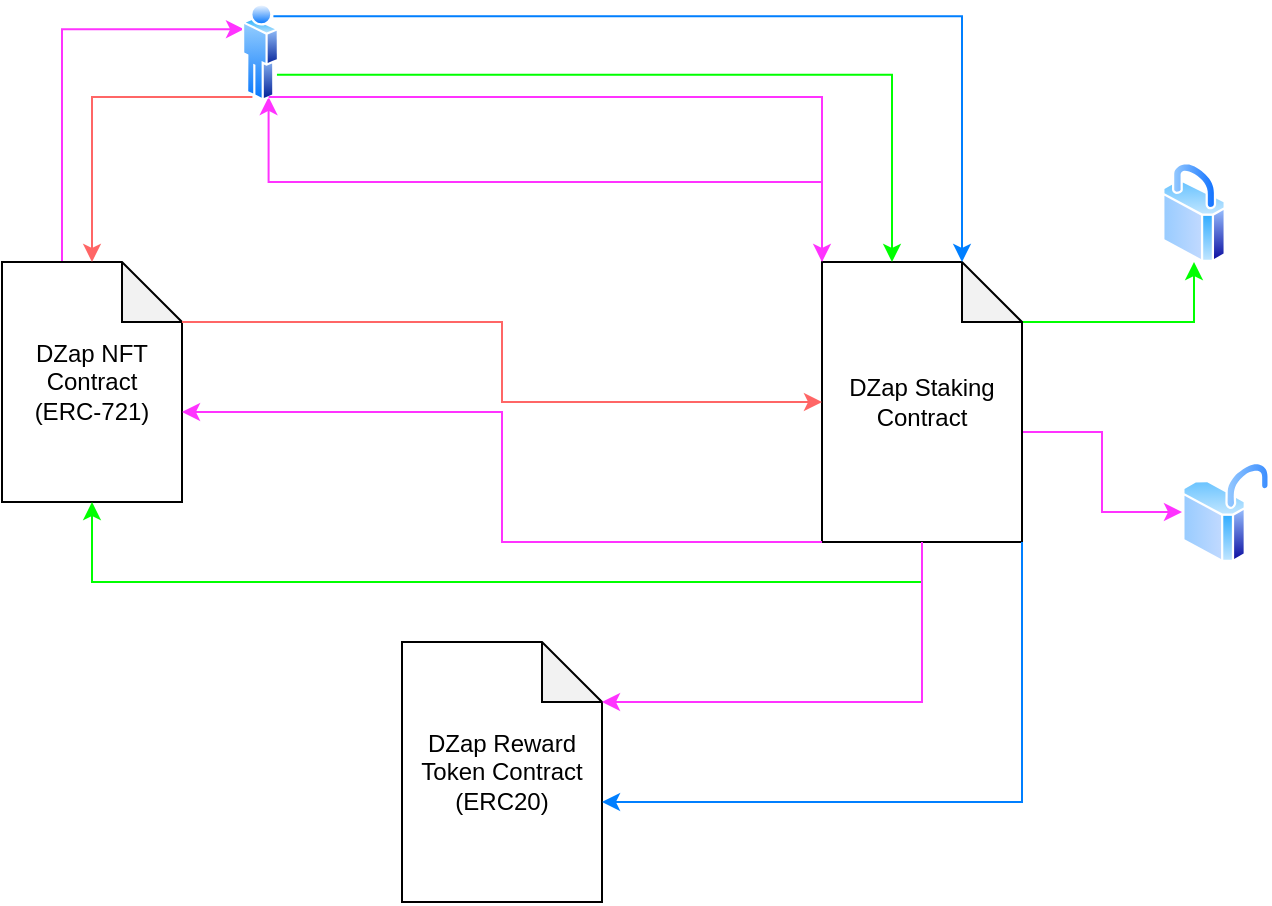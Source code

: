 <mxfile version="24.6.5" type="device">
  <diagram name="Page-1" id="FfANtkgNzbUXqkS2H-hQ">
    <mxGraphModel dx="1290" dy="522" grid="1" gridSize="10" guides="1" tooltips="1" connect="1" arrows="1" fold="1" page="1" pageScale="1" pageWidth="850" pageHeight="1100" math="0" shadow="0">
      <root>
        <mxCell id="0" />
        <mxCell id="1" parent="0" />
        <mxCell id="j3KrK6FHMaDmf3WQ2kEs-20" style="edgeStyle=orthogonalEdgeStyle;rounded=0;orthogonalLoop=1;jettySize=auto;html=1;exitX=0;exitY=0;exitDx=30;exitDy=0;exitPerimeter=0;entryX=0;entryY=0.25;entryDx=0;entryDy=0;strokeColor=#FF33FF;" edge="1" parent="1" source="j3KrK6FHMaDmf3WQ2kEs-1" target="j3KrK6FHMaDmf3WQ2kEs-5">
          <mxGeometry relative="1" as="geometry" />
        </mxCell>
        <mxCell id="j3KrK6FHMaDmf3WQ2kEs-1" value="DZap NFT Contract&lt;div&gt;(ERC-721)&lt;/div&gt;" style="shape=note;whiteSpace=wrap;html=1;backgroundOutline=1;darkOpacity=0.05;" vertex="1" parent="1">
          <mxGeometry x="130" y="350" width="90" height="120" as="geometry" />
        </mxCell>
        <mxCell id="j3KrK6FHMaDmf3WQ2kEs-2" value="DZap Reward Token Contract&lt;div&gt;(ERC20)&lt;/div&gt;" style="shape=note;whiteSpace=wrap;html=1;backgroundOutline=1;darkOpacity=0.05;" vertex="1" parent="1">
          <mxGeometry x="330" y="540" width="100" height="130" as="geometry" />
        </mxCell>
        <mxCell id="j3KrK6FHMaDmf3WQ2kEs-12" style="edgeStyle=orthogonalEdgeStyle;rounded=0;orthogonalLoop=1;jettySize=auto;html=1;exitX=0;exitY=0;exitDx=100;exitDy=30;exitPerimeter=0;entryX=0.5;entryY=1;entryDx=0;entryDy=0;strokeColor=#00FF00;" edge="1" parent="1" source="j3KrK6FHMaDmf3WQ2kEs-4" target="j3KrK6FHMaDmf3WQ2kEs-6">
          <mxGeometry relative="1" as="geometry" />
        </mxCell>
        <mxCell id="j3KrK6FHMaDmf3WQ2kEs-19" style="edgeStyle=orthogonalEdgeStyle;rounded=0;orthogonalLoop=1;jettySize=auto;html=1;exitX=0;exitY=0;exitDx=100;exitDy=85;exitPerimeter=0;entryX=0;entryY=0.5;entryDx=0;entryDy=0;strokeColor=#FF33FF;" edge="1" parent="1" source="j3KrK6FHMaDmf3WQ2kEs-4" target="j3KrK6FHMaDmf3WQ2kEs-7">
          <mxGeometry relative="1" as="geometry" />
        </mxCell>
        <mxCell id="j3KrK6FHMaDmf3WQ2kEs-21" style="edgeStyle=orthogonalEdgeStyle;rounded=0;orthogonalLoop=1;jettySize=auto;html=1;exitX=0;exitY=0;exitDx=0;exitDy=0;exitPerimeter=0;entryX=0.75;entryY=1;entryDx=0;entryDy=0;strokeColor=#FF33FF;" edge="1" parent="1" source="j3KrK6FHMaDmf3WQ2kEs-4" target="j3KrK6FHMaDmf3WQ2kEs-5">
          <mxGeometry relative="1" as="geometry" />
        </mxCell>
        <mxCell id="j3KrK6FHMaDmf3WQ2kEs-4" value="DZap Staking Contract" style="shape=note;whiteSpace=wrap;html=1;backgroundOutline=1;darkOpacity=0.05;" vertex="1" parent="1">
          <mxGeometry x="540" y="350" width="100" height="140" as="geometry" />
        </mxCell>
        <mxCell id="j3KrK6FHMaDmf3WQ2kEs-8" style="edgeStyle=orthogonalEdgeStyle;rounded=0;orthogonalLoop=1;jettySize=auto;html=1;exitX=0.25;exitY=1;exitDx=0;exitDy=0;strokeColor=#FF6666;" edge="1" parent="1" source="j3KrK6FHMaDmf3WQ2kEs-5" target="j3KrK6FHMaDmf3WQ2kEs-1">
          <mxGeometry relative="1" as="geometry" />
        </mxCell>
        <mxCell id="j3KrK6FHMaDmf3WQ2kEs-5" value="" style="image;aspect=fixed;perimeter=ellipsePerimeter;html=1;align=center;shadow=0;dashed=0;spacingTop=3;image=img/lib/active_directory/user.svg;" vertex="1" parent="1">
          <mxGeometry x="250" y="220" width="18.5" height="50" as="geometry" />
        </mxCell>
        <mxCell id="j3KrK6FHMaDmf3WQ2kEs-6" value="" style="image;aspect=fixed;perimeter=ellipsePerimeter;html=1;align=center;shadow=0;dashed=0;spacingTop=3;image=img/lib/active_directory/secure.svg;strokeColor=#FF6666;" vertex="1" parent="1">
          <mxGeometry x="710" y="300" width="32" height="50" as="geometry" />
        </mxCell>
        <mxCell id="j3KrK6FHMaDmf3WQ2kEs-7" value="" style="image;aspect=fixed;perimeter=ellipsePerimeter;html=1;align=center;shadow=0;dashed=0;spacingTop=3;image=img/lib/active_directory/not_secure.svg;" vertex="1" parent="1">
          <mxGeometry x="720" y="450" width="44" height="50" as="geometry" />
        </mxCell>
        <mxCell id="j3KrK6FHMaDmf3WQ2kEs-9" style="edgeStyle=orthogonalEdgeStyle;rounded=0;orthogonalLoop=1;jettySize=auto;html=1;exitX=0;exitY=0;exitDx=90;exitDy=30;exitPerimeter=0;entryX=0;entryY=0.5;entryDx=0;entryDy=0;entryPerimeter=0;strokeColor=#FF6666;" edge="1" parent="1" source="j3KrK6FHMaDmf3WQ2kEs-1" target="j3KrK6FHMaDmf3WQ2kEs-4">
          <mxGeometry relative="1" as="geometry" />
        </mxCell>
        <mxCell id="j3KrK6FHMaDmf3WQ2kEs-10" style="edgeStyle=orthogonalEdgeStyle;rounded=0;orthogonalLoop=1;jettySize=auto;html=1;exitX=1;exitY=0.75;exitDx=0;exitDy=0;entryX=0;entryY=0;entryDx=35;entryDy=0;entryPerimeter=0;strokeColor=#00FF00;" edge="1" parent="1" source="j3KrK6FHMaDmf3WQ2kEs-5" target="j3KrK6FHMaDmf3WQ2kEs-4">
          <mxGeometry relative="1" as="geometry" />
        </mxCell>
        <mxCell id="j3KrK6FHMaDmf3WQ2kEs-11" style="edgeStyle=orthogonalEdgeStyle;rounded=0;orthogonalLoop=1;jettySize=auto;html=1;exitX=0.5;exitY=1;exitDx=0;exitDy=0;exitPerimeter=0;entryX=0.5;entryY=1;entryDx=0;entryDy=0;entryPerimeter=0;strokeColor=#00FF00;" edge="1" parent="1" source="j3KrK6FHMaDmf3WQ2kEs-4" target="j3KrK6FHMaDmf3WQ2kEs-1">
          <mxGeometry relative="1" as="geometry" />
        </mxCell>
        <mxCell id="j3KrK6FHMaDmf3WQ2kEs-14" style="edgeStyle=orthogonalEdgeStyle;rounded=0;orthogonalLoop=1;jettySize=auto;html=1;exitX=1;exitY=1;exitDx=0;exitDy=0;exitPerimeter=0;entryX=0;entryY=0;entryDx=100;entryDy=80;entryPerimeter=0;strokeColor=#007FFF;" edge="1" parent="1" source="j3KrK6FHMaDmf3WQ2kEs-4" target="j3KrK6FHMaDmf3WQ2kEs-2">
          <mxGeometry relative="1" as="geometry" />
        </mxCell>
        <mxCell id="j3KrK6FHMaDmf3WQ2kEs-16" style="edgeStyle=orthogonalEdgeStyle;rounded=0;orthogonalLoop=1;jettySize=auto;html=1;exitX=1;exitY=0;exitDx=0;exitDy=0;entryX=0;entryY=0;entryDx=70;entryDy=0;entryPerimeter=0;strokeColor=#007FFF;" edge="1" parent="1" source="j3KrK6FHMaDmf3WQ2kEs-5" target="j3KrK6FHMaDmf3WQ2kEs-4">
          <mxGeometry relative="1" as="geometry" />
        </mxCell>
        <mxCell id="j3KrK6FHMaDmf3WQ2kEs-17" style="edgeStyle=orthogonalEdgeStyle;rounded=0;orthogonalLoop=1;jettySize=auto;html=1;exitX=0.75;exitY=1;exitDx=0;exitDy=0;entryX=0;entryY=0;entryDx=0;entryDy=0;entryPerimeter=0;strokeColor=#FF33FF;" edge="1" parent="1" source="j3KrK6FHMaDmf3WQ2kEs-5" target="j3KrK6FHMaDmf3WQ2kEs-4">
          <mxGeometry relative="1" as="geometry" />
        </mxCell>
        <mxCell id="j3KrK6FHMaDmf3WQ2kEs-18" style="edgeStyle=orthogonalEdgeStyle;rounded=0;orthogonalLoop=1;jettySize=auto;html=1;exitX=0;exitY=1;exitDx=0;exitDy=0;exitPerimeter=0;entryX=0;entryY=0;entryDx=90;entryDy=75;entryPerimeter=0;strokeColor=#FF33FF;" edge="1" parent="1" source="j3KrK6FHMaDmf3WQ2kEs-4" target="j3KrK6FHMaDmf3WQ2kEs-1">
          <mxGeometry relative="1" as="geometry">
            <Array as="points">
              <mxPoint x="380" y="490" />
              <mxPoint x="380" y="425" />
            </Array>
          </mxGeometry>
        </mxCell>
        <mxCell id="j3KrK6FHMaDmf3WQ2kEs-22" style="edgeStyle=orthogonalEdgeStyle;rounded=0;orthogonalLoop=1;jettySize=auto;html=1;exitX=0.5;exitY=1;exitDx=0;exitDy=0;exitPerimeter=0;entryX=0;entryY=0;entryDx=100;entryDy=30;entryPerimeter=0;strokeColor=#FF33FF;" edge="1" parent="1" source="j3KrK6FHMaDmf3WQ2kEs-4" target="j3KrK6FHMaDmf3WQ2kEs-2">
          <mxGeometry relative="1" as="geometry" />
        </mxCell>
      </root>
    </mxGraphModel>
  </diagram>
</mxfile>
